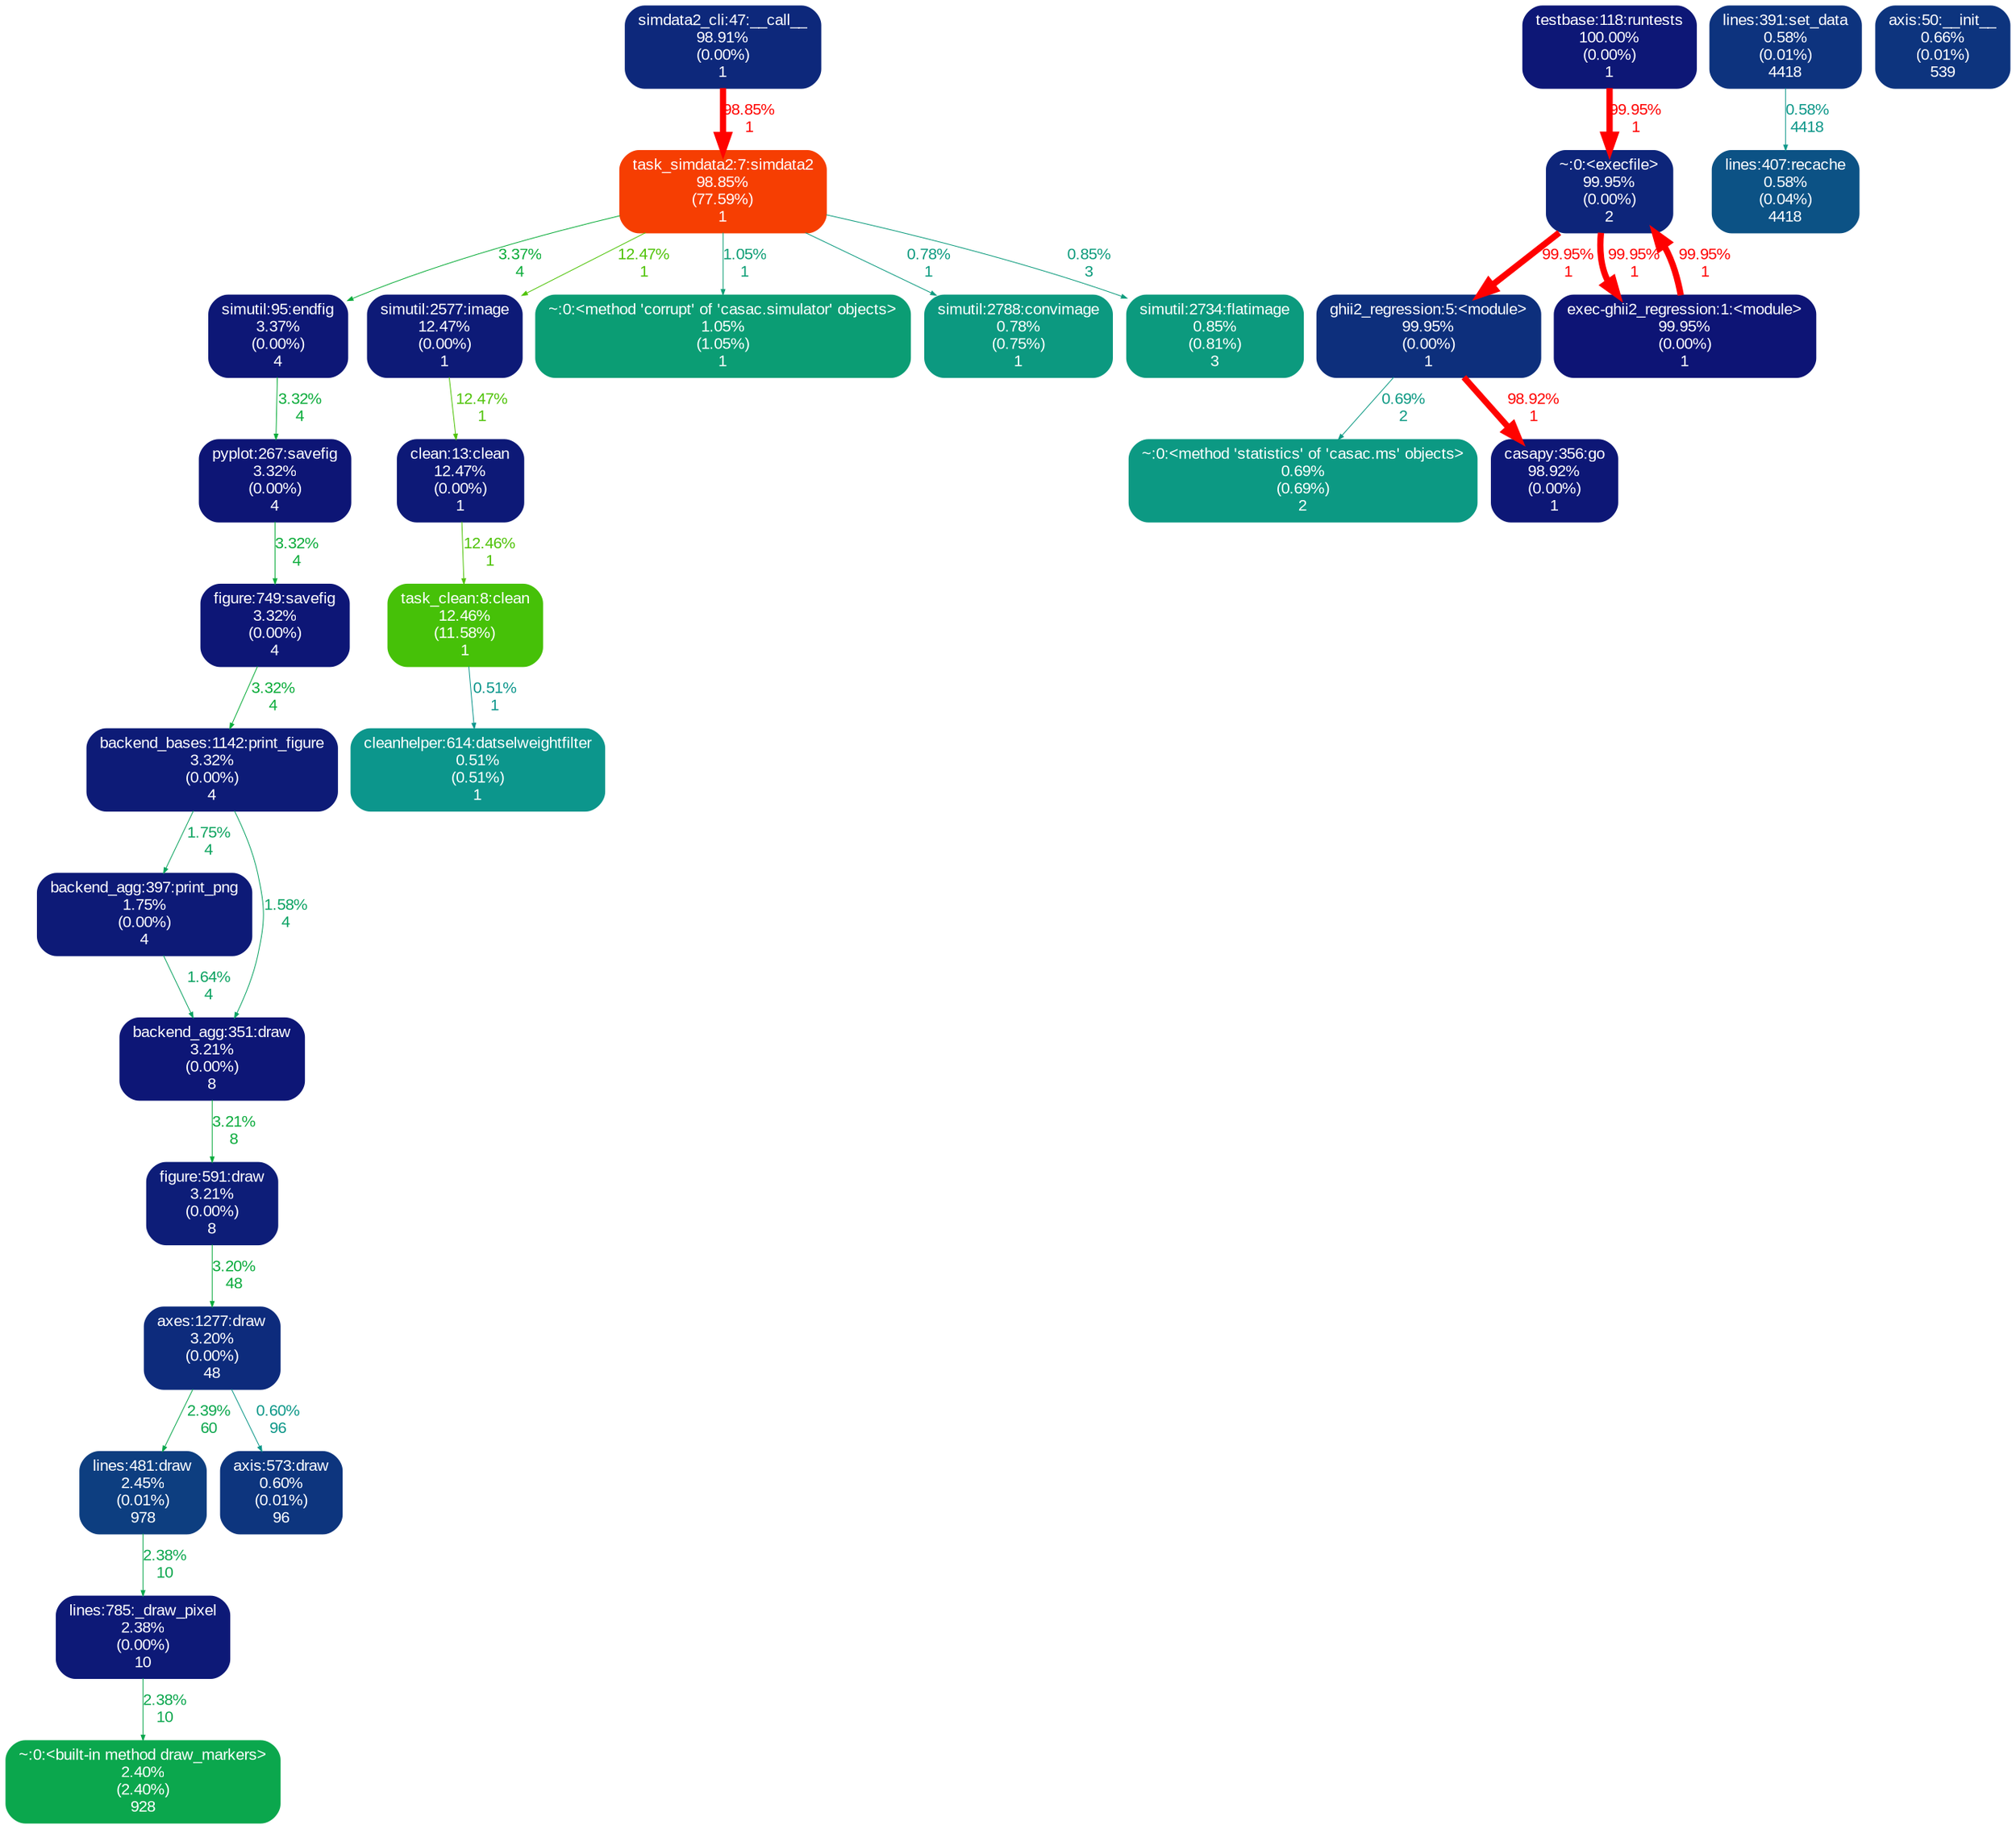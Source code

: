 digraph {
	graph [ranksep=0.25, fontname=Arial, nodesep=0.125];
	node [fontname=Arial, style="filled,rounded", height=0, width=0, shape=box, fontcolor=white];
	edge [fontname=Arial];
	3 [color="#f63e02", fontcolor="#ffffff", fontsize="10.00", label="task_simdata2:7:simdata2\n98.85%\n(77.59%)\n1"];
	3 -> 256 [color="#0aac39", label="3.37%\n4", arrowsize="0.35", fontsize="10.00", fontcolor="#0aac39", labeldistance="0.50", penwidth="0.50"];
	3 -> 307 [color="#4fc308", label="12.47%\n1", arrowsize="0.35", fontsize="10.00", fontcolor="#4fc308", labeldistance="0.50", penwidth="0.50"];
	3 -> 536 [color="#0b9d74", label="1.05%\n1", arrowsize="0.35", fontsize="10.00", fontcolor="#0b9d74", labeldistance="0.50", penwidth="0.50"];
	3 -> 97 [color="#0c9a7f", label="0.78%\n1", arrowsize="0.35", fontsize="10.00", fontcolor="#0c9a7f", labeldistance="0.50", penwidth="0.50"];
	3 -> 117 [color="#0c9b7c", label="0.85%\n3", arrowsize="0.35", fontsize="10.00", fontcolor="#0c9b7c", labeldistance="0.50", penwidth="0.50"];
	9 [color="#0d3e80", fontcolor="#ffffff", fontsize="10.00", label="lines:481:draw\n2.45%\n(0.01%)\n978"];
	9 -> 133 [color="#0ba74e", label="2.38%\n10", arrowsize="0.35", fontsize="10.00", fontcolor="#0ba74e", labeldistance="0.50", penwidth="0.50"];
	67 [color="#0d1a77", fontcolor="#ffffff", fontsize="10.00", label="backend_agg:397:print_png\n1.75%\n(0.00%)\n4"];
	67 -> 217 [color="#0ba261", label="1.64%\n4", arrowsize="0.35", fontsize="10.00", fontcolor="#0ba261", labeldistance="0.50", penwidth="0.50"];
	74 [color="#0d1b77", fontcolor="#ffffff", fontsize="10.00", label="backend_bases:1142:print_figure\n3.32%\n(0.00%)\n4"];
	74 -> 67 [color="#0ba35e", label="1.75%\n4", arrowsize="0.35", fontsize="10.00", fontcolor="#0ba35e", labeldistance="0.50", penwidth="0.50"];
	74 -> 217 [color="#0ba263", label="1.58%\n4", arrowsize="0.35", fontsize="10.00", fontcolor="#0ba263", labeldistance="0.50", penwidth="0.50"];
	89 [color="#0d2f7c", fontcolor="#ffffff", fontsize="10.00", label="ghii2_regression:5:<module>\n99.95%\n(0.00%)\n1"];
	89 -> 939 [color="#0c9983", label="0.69%\n2", arrowsize="0.35", fontsize="10.00", fontcolor="#0c9983", labeldistance="0.50", penwidth="0.50"];
	89 -> 349 [color="#ff0300", label="98.92%\n1", arrowsize="0.99", fontsize="10.00", fontcolor="#ff0300", labeldistance="3.96", penwidth="3.96"];
	97 [color="#0c9980", fontcolor="#ffffff", fontsize="10.00", label="simutil:2788:convimage\n0.78%\n(0.75%)\n1"];
	117 [color="#0c9a7e", fontcolor="#ffffff", fontsize="10.00", label="simutil:2734:flatimage\n0.85%\n(0.81%)\n3"];
	133 [color="#0d1977", fontcolor="#ffffff", fontsize="10.00", label="lines:785:_draw_pixel\n2.38%\n(0.00%)\n10"];
	133 -> 860 [color="#0ba74e", label="2.38%\n10", arrowsize="0.35", fontsize="10.00", fontcolor="#0ba74e", labeldistance="0.50", penwidth="0.50"];
	139 [color="#0c5285", fontcolor="#ffffff", fontsize="10.00", label="lines:407:recache\n0.58%\n(0.04%)\n4418"];
	143 [color="#0d347e", fontcolor="#ffffff", fontsize="10.00", label="axis:50:__init__\n0.66%\n(0.01%)\n539"];
	148 [color="#0d1d78", fontcolor="#ffffff", fontsize="10.00", label="figure:591:draw\n3.21%\n(0.00%)\n8"];
	148 -> 150 [color="#0aab3c", label="3.20%\n48", arrowsize="0.35", fontsize="10.00", fontcolor="#0aab3c", labeldistance="0.50", penwidth="0.50"];
	150 [color="#0d2b7c", fontcolor="#ffffff", fontsize="10.00", label="axes:1277:draw\n3.20%\n(0.00%)\n48"];
	150 -> 9 [color="#0ba74d", label="2.39%\n60", arrowsize="0.35", fontsize="10.00", fontcolor="#0ba74d", labeldistance="0.50", penwidth="0.50"];
	150 -> 210 [color="#0c9788", label="0.60%\n96", arrowsize="0.35", fontsize="10.00", fontcolor="#0c9788", labeldistance="0.50", penwidth="0.50"];
	210 [color="#0d357e", fontcolor="#ffffff", fontsize="10.00", label="axis:573:draw\n0.60%\n(0.01%)\n96"];
	217 [color="#0d1676", fontcolor="#ffffff", fontsize="10.00", label="backend_agg:351:draw\n3.21%\n(0.00%)\n8"];
	217 -> 148 [color="#0aab3c", label="3.21%\n8", arrowsize="0.35", fontsize="10.00", fontcolor="#0aab3c", labeldistance="0.50", penwidth="0.50"];
	220 [color="#0d1776", fontcolor="#ffffff", fontsize="10.00", label="testbase:118:runtests\n100.00%\n(0.00%)\n1"];
	220 -> 542 [color="#ff0000", label="99.95%\n1", arrowsize="1.00", fontsize="10.00", fontcolor="#ff0000", labeldistance="4.00", penwidth="4.00"];
	256 [color="#0d1776", fontcolor="#ffffff", fontsize="10.00", label="simutil:95:endfig\n3.37%\n(0.00%)\n4"];
	256 -> 936 [color="#0aac3a", label="3.32%\n4", arrowsize="0.35", fontsize="10.00", fontcolor="#0aac3a", labeldistance="0.50", penwidth="0.50"];
	303 [color="#0d287b", fontcolor="#ffffff", fontsize="10.00", label="simdata2_cli:47:__call__\n98.91%\n(0.00%)\n1"];
	303 -> 3 [color="#ff0300", label="98.85%\n1", arrowsize="0.99", fontsize="10.00", fontcolor="#ff0300", labeldistance="3.95", penwidth="3.95"];
	307 [color="#0d1a77", fontcolor="#ffffff", fontsize="10.00", label="simutil:2577:image\n12.47%\n(0.00%)\n1"];
	307 -> 354 [color="#4fc308", label="12.47%\n1", arrowsize="0.35", fontsize="10.00", fontcolor="#4fc308", labeldistance="0.50", penwidth="0.50"];
	349 [color="#0d1776", fontcolor="#ffffff", fontsize="10.00", label="casapy:356:go\n98.92%\n(0.00%)\n1"];
	351 [color="#0d1676", fontcolor="#ffffff", fontsize="10.00", label="figure:749:savefig\n3.32%\n(0.00%)\n4"];
	351 -> 74 [color="#0aac3a", label="3.32%\n4", arrowsize="0.35", fontsize="10.00", fontcolor="#0aac3a", labeldistance="0.50", penwidth="0.50"];
	354 [color="#0d1977", fontcolor="#ffffff", fontsize="10.00", label="clean:13:clean\n12.47%\n(0.00%)\n1"];
	354 -> 367 [color="#4fc308", label="12.46%\n1", arrowsize="0.35", fontsize="10.00", fontcolor="#4fc308", labeldistance="0.50", penwidth="0.50"];
	366 [color="#0c968c", fontcolor="#ffffff", fontsize="10.00", label="cleanhelper:614:datselweightfilter\n0.51%\n(0.51%)\n1"];
	367 [color="#46c108", fontcolor="#ffffff", fontsize="10.00", label="task_clean:8:clean\n12.46%\n(11.58%)\n1"];
	367 -> 366 [color="#0c968c", label="0.51%\n1", arrowsize="0.35", fontsize="10.00", fontcolor="#0c968c", labeldistance="0.50", penwidth="0.50"];
	481 [color="#0d1475", fontcolor="#ffffff", fontsize="10.00", label="exec-ghii2_regression:1:<module>\n99.95%\n(0.00%)\n1"];
	481 -> 542 [color="#ff0000", label="99.95%\n1", arrowsize="1.00", fontsize="10.00", fontcolor="#ff0000", labeldistance="4.00", penwidth="4.00"];
	536 [color="#0b9d74", fontcolor="#ffffff", fontsize="10.00", label="~:0:<method 'corrupt' of 'casac.simulator' objects>\n1.05%\n(1.05%)\n1"];
	542 [color="#0d257a", fontcolor="#ffffff", fontsize="10.00", label="~:0:<execfile>\n99.95%\n(0.00%)\n2"];
	542 -> 89 [color="#ff0000", label="99.95%\n1", arrowsize="1.00", fontsize="10.00", fontcolor="#ff0000", labeldistance="4.00", penwidth="4.00"];
	542 -> 481 [color="#ff0000", label="99.95%\n1", arrowsize="1.00", fontsize="10.00", fontcolor="#ff0000", labeldistance="4.00", penwidth="4.00"];
	574 [color="#0d337e", fontcolor="#ffffff", fontsize="10.00", label="lines:391:set_data\n0.58%\n(0.01%)\n4418"];
	574 -> 139 [color="#0c9789", label="0.58%\n4418", arrowsize="0.35", fontsize="10.00", fontcolor="#0c9789", labeldistance="0.50", penwidth="0.50"];
	860 [color="#0ba74d", fontcolor="#ffffff", fontsize="10.00", label="~:0:<built-in method draw_markers>\n2.40%\n(2.40%)\n928"];
	936 [color="#0d1575", fontcolor="#ffffff", fontsize="10.00", label="pyplot:267:savefig\n3.32%\n(0.00%)\n4"];
	936 -> 351 [color="#0aac3a", label="3.32%\n4", arrowsize="0.35", fontsize="10.00", fontcolor="#0aac3a", labeldistance="0.50", penwidth="0.50"];
	939 [color="#0c9983", fontcolor="#ffffff", fontsize="10.00", label="~:0:<method 'statistics' of 'casac.ms' objects>\n0.69%\n(0.69%)\n2"];
}
